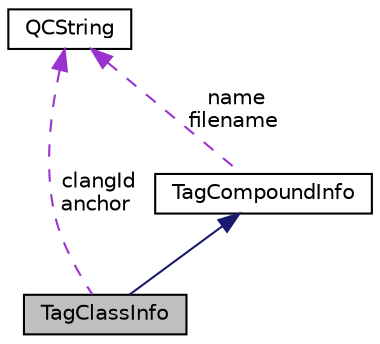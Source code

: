 digraph "TagClassInfo"
{
 // INTERACTIVE_SVG=YES
 // LATEX_PDF_SIZE
  edge [fontname="Helvetica",fontsize="10",labelfontname="Helvetica",labelfontsize="10"];
  node [fontname="Helvetica",fontsize="10",shape=record];
  Node1 [label="TagClassInfo",height=0.2,width=0.4,color="black", fillcolor="grey75", style="filled", fontcolor="black",tooltip="Container for class specific info that can be read from a tagfile"];
  Node2 -> Node1 [dir="back",color="midnightblue",fontsize="10",style="solid",fontname="Helvetica"];
  Node2 [label="TagCompoundInfo",height=0.2,width=0.4,color="black", fillcolor="white", style="filled",URL="$d6/d4b/class_tag_compound_info.html",tooltip="Base class for all compound types"];
  Node3 -> Node2 [dir="back",color="darkorchid3",fontsize="10",style="dashed",label=" name\nfilename" ,fontname="Helvetica"];
  Node3 [label="QCString",height=0.2,width=0.4,color="black", fillcolor="white", style="filled",URL="$d9/d45/class_q_c_string.html",tooltip="This is an alternative implementation of QCString."];
  Node3 -> Node1 [dir="back",color="darkorchid3",fontsize="10",style="dashed",label=" clangId\nanchor" ,fontname="Helvetica"];
}
